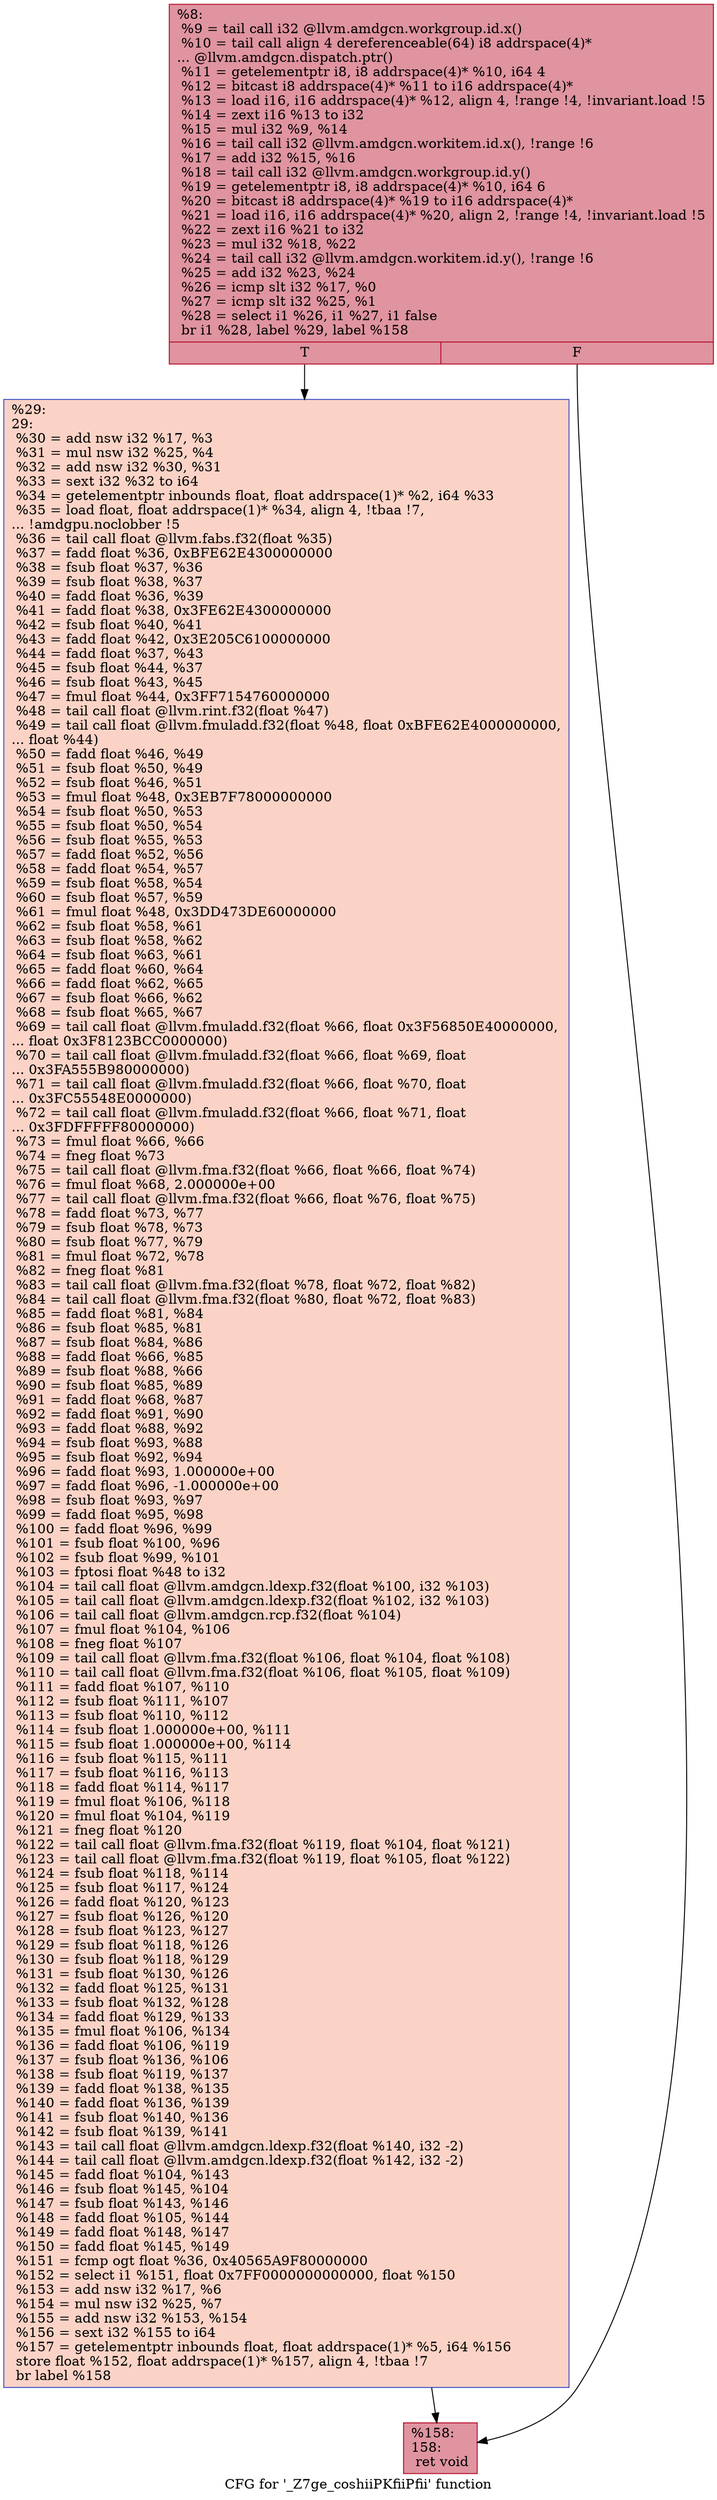 digraph "CFG for '_Z7ge_coshiiPKfiiPfii' function" {
	label="CFG for '_Z7ge_coshiiPKfiiPfii' function";

	Node0x4950a20 [shape=record,color="#b70d28ff", style=filled, fillcolor="#b70d2870",label="{%8:\l  %9 = tail call i32 @llvm.amdgcn.workgroup.id.x()\l  %10 = tail call align 4 dereferenceable(64) i8 addrspace(4)*\l... @llvm.amdgcn.dispatch.ptr()\l  %11 = getelementptr i8, i8 addrspace(4)* %10, i64 4\l  %12 = bitcast i8 addrspace(4)* %11 to i16 addrspace(4)*\l  %13 = load i16, i16 addrspace(4)* %12, align 4, !range !4, !invariant.load !5\l  %14 = zext i16 %13 to i32\l  %15 = mul i32 %9, %14\l  %16 = tail call i32 @llvm.amdgcn.workitem.id.x(), !range !6\l  %17 = add i32 %15, %16\l  %18 = tail call i32 @llvm.amdgcn.workgroup.id.y()\l  %19 = getelementptr i8, i8 addrspace(4)* %10, i64 6\l  %20 = bitcast i8 addrspace(4)* %19 to i16 addrspace(4)*\l  %21 = load i16, i16 addrspace(4)* %20, align 2, !range !4, !invariant.load !5\l  %22 = zext i16 %21 to i32\l  %23 = mul i32 %18, %22\l  %24 = tail call i32 @llvm.amdgcn.workitem.id.y(), !range !6\l  %25 = add i32 %23, %24\l  %26 = icmp slt i32 %17, %0\l  %27 = icmp slt i32 %25, %1\l  %28 = select i1 %26, i1 %27, i1 false\l  br i1 %28, label %29, label %158\l|{<s0>T|<s1>F}}"];
	Node0x4950a20:s0 -> Node0x4954460;
	Node0x4950a20:s1 -> Node0x49544f0;
	Node0x4954460 [shape=record,color="#3d50c3ff", style=filled, fillcolor="#f59c7d70",label="{%29:\l29:                                               \l  %30 = add nsw i32 %17, %3\l  %31 = mul nsw i32 %25, %4\l  %32 = add nsw i32 %30, %31\l  %33 = sext i32 %32 to i64\l  %34 = getelementptr inbounds float, float addrspace(1)* %2, i64 %33\l  %35 = load float, float addrspace(1)* %34, align 4, !tbaa !7,\l... !amdgpu.noclobber !5\l  %36 = tail call float @llvm.fabs.f32(float %35)\l  %37 = fadd float %36, 0xBFE62E4300000000\l  %38 = fsub float %37, %36\l  %39 = fsub float %38, %37\l  %40 = fadd float %36, %39\l  %41 = fadd float %38, 0x3FE62E4300000000\l  %42 = fsub float %40, %41\l  %43 = fadd float %42, 0x3E205C6100000000\l  %44 = fadd float %37, %43\l  %45 = fsub float %44, %37\l  %46 = fsub float %43, %45\l  %47 = fmul float %44, 0x3FF7154760000000\l  %48 = tail call float @llvm.rint.f32(float %47)\l  %49 = tail call float @llvm.fmuladd.f32(float %48, float 0xBFE62E4000000000,\l... float %44)\l  %50 = fadd float %46, %49\l  %51 = fsub float %50, %49\l  %52 = fsub float %46, %51\l  %53 = fmul float %48, 0x3EB7F78000000000\l  %54 = fsub float %50, %53\l  %55 = fsub float %50, %54\l  %56 = fsub float %55, %53\l  %57 = fadd float %52, %56\l  %58 = fadd float %54, %57\l  %59 = fsub float %58, %54\l  %60 = fsub float %57, %59\l  %61 = fmul float %48, 0x3DD473DE60000000\l  %62 = fsub float %58, %61\l  %63 = fsub float %58, %62\l  %64 = fsub float %63, %61\l  %65 = fadd float %60, %64\l  %66 = fadd float %62, %65\l  %67 = fsub float %66, %62\l  %68 = fsub float %65, %67\l  %69 = tail call float @llvm.fmuladd.f32(float %66, float 0x3F56850E40000000,\l... float 0x3F8123BCC0000000)\l  %70 = tail call float @llvm.fmuladd.f32(float %66, float %69, float\l... 0x3FA555B980000000)\l  %71 = tail call float @llvm.fmuladd.f32(float %66, float %70, float\l... 0x3FC55548E0000000)\l  %72 = tail call float @llvm.fmuladd.f32(float %66, float %71, float\l... 0x3FDFFFFF80000000)\l  %73 = fmul float %66, %66\l  %74 = fneg float %73\l  %75 = tail call float @llvm.fma.f32(float %66, float %66, float %74)\l  %76 = fmul float %68, 2.000000e+00\l  %77 = tail call float @llvm.fma.f32(float %66, float %76, float %75)\l  %78 = fadd float %73, %77\l  %79 = fsub float %78, %73\l  %80 = fsub float %77, %79\l  %81 = fmul float %72, %78\l  %82 = fneg float %81\l  %83 = tail call float @llvm.fma.f32(float %78, float %72, float %82)\l  %84 = tail call float @llvm.fma.f32(float %80, float %72, float %83)\l  %85 = fadd float %81, %84\l  %86 = fsub float %85, %81\l  %87 = fsub float %84, %86\l  %88 = fadd float %66, %85\l  %89 = fsub float %88, %66\l  %90 = fsub float %85, %89\l  %91 = fadd float %68, %87\l  %92 = fadd float %91, %90\l  %93 = fadd float %88, %92\l  %94 = fsub float %93, %88\l  %95 = fsub float %92, %94\l  %96 = fadd float %93, 1.000000e+00\l  %97 = fadd float %96, -1.000000e+00\l  %98 = fsub float %93, %97\l  %99 = fadd float %95, %98\l  %100 = fadd float %96, %99\l  %101 = fsub float %100, %96\l  %102 = fsub float %99, %101\l  %103 = fptosi float %48 to i32\l  %104 = tail call float @llvm.amdgcn.ldexp.f32(float %100, i32 %103)\l  %105 = tail call float @llvm.amdgcn.ldexp.f32(float %102, i32 %103)\l  %106 = tail call float @llvm.amdgcn.rcp.f32(float %104)\l  %107 = fmul float %104, %106\l  %108 = fneg float %107\l  %109 = tail call float @llvm.fma.f32(float %106, float %104, float %108)\l  %110 = tail call float @llvm.fma.f32(float %106, float %105, float %109)\l  %111 = fadd float %107, %110\l  %112 = fsub float %111, %107\l  %113 = fsub float %110, %112\l  %114 = fsub float 1.000000e+00, %111\l  %115 = fsub float 1.000000e+00, %114\l  %116 = fsub float %115, %111\l  %117 = fsub float %116, %113\l  %118 = fadd float %114, %117\l  %119 = fmul float %106, %118\l  %120 = fmul float %104, %119\l  %121 = fneg float %120\l  %122 = tail call float @llvm.fma.f32(float %119, float %104, float %121)\l  %123 = tail call float @llvm.fma.f32(float %119, float %105, float %122)\l  %124 = fsub float %118, %114\l  %125 = fsub float %117, %124\l  %126 = fadd float %120, %123\l  %127 = fsub float %126, %120\l  %128 = fsub float %123, %127\l  %129 = fsub float %118, %126\l  %130 = fsub float %118, %129\l  %131 = fsub float %130, %126\l  %132 = fadd float %125, %131\l  %133 = fsub float %132, %128\l  %134 = fadd float %129, %133\l  %135 = fmul float %106, %134\l  %136 = fadd float %106, %119\l  %137 = fsub float %136, %106\l  %138 = fsub float %119, %137\l  %139 = fadd float %138, %135\l  %140 = fadd float %136, %139\l  %141 = fsub float %140, %136\l  %142 = fsub float %139, %141\l  %143 = tail call float @llvm.amdgcn.ldexp.f32(float %140, i32 -2)\l  %144 = tail call float @llvm.amdgcn.ldexp.f32(float %142, i32 -2)\l  %145 = fadd float %104, %143\l  %146 = fsub float %145, %104\l  %147 = fsub float %143, %146\l  %148 = fadd float %105, %144\l  %149 = fadd float %148, %147\l  %150 = fadd float %145, %149\l  %151 = fcmp ogt float %36, 0x40565A9F80000000\l  %152 = select i1 %151, float 0x7FF0000000000000, float %150\l  %153 = add nsw i32 %17, %6\l  %154 = mul nsw i32 %25, %7\l  %155 = add nsw i32 %153, %154\l  %156 = sext i32 %155 to i64\l  %157 = getelementptr inbounds float, float addrspace(1)* %5, i64 %156\l  store float %152, float addrspace(1)* %157, align 4, !tbaa !7\l  br label %158\l}"];
	Node0x4954460 -> Node0x49544f0;
	Node0x49544f0 [shape=record,color="#b70d28ff", style=filled, fillcolor="#b70d2870",label="{%158:\l158:                                              \l  ret void\l}"];
}
